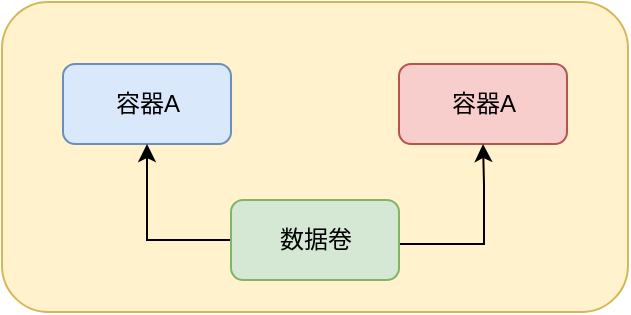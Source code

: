 <mxfile version="24.5.4" type="github">
  <diagram name="第 1 页" id="TTzbe6T8aSRQdL_Q_-m9">
    <mxGraphModel dx="722" dy="431" grid="0" gridSize="10" guides="1" tooltips="1" connect="1" arrows="1" fold="1" page="1" pageScale="1" pageWidth="827" pageHeight="1169" math="0" shadow="0">
      <root>
        <mxCell id="0" />
        <mxCell id="1" parent="0" />
        <mxCell id="wngmmeEEEMhLUw8l9AiX-1" value="" style="rounded=1;whiteSpace=wrap;html=1;fillColor=#fff2cc;strokeColor=#d6b656;" vertex="1" parent="1">
          <mxGeometry x="156" y="106" width="313" height="155" as="geometry" />
        </mxCell>
        <mxCell id="wngmmeEEEMhLUw8l9AiX-2" value="容器A" style="rounded=1;whiteSpace=wrap;html=1;fillColor=#dae8fc;strokeColor=#6c8ebf;" vertex="1" parent="1">
          <mxGeometry x="186.5" y="137" width="84" height="40" as="geometry" />
        </mxCell>
        <mxCell id="wngmmeEEEMhLUw8l9AiX-3" value="容器A" style="rounded=1;whiteSpace=wrap;html=1;fillColor=#f8cecc;strokeColor=#b85450;" vertex="1" parent="1">
          <mxGeometry x="354.5" y="137" width="84" height="40" as="geometry" />
        </mxCell>
        <mxCell id="wngmmeEEEMhLUw8l9AiX-6" style="edgeStyle=orthogonalEdgeStyle;rounded=0;orthogonalLoop=1;jettySize=auto;html=1;entryX=0.5;entryY=1;entryDx=0;entryDy=0;" edge="1" parent="1" source="wngmmeEEEMhLUw8l9AiX-4" target="wngmmeEEEMhLUw8l9AiX-3">
          <mxGeometry relative="1" as="geometry">
            <Array as="points">
              <mxPoint x="397" y="227" />
              <mxPoint x="397" y="197" />
            </Array>
          </mxGeometry>
        </mxCell>
        <mxCell id="wngmmeEEEMhLUw8l9AiX-7" style="edgeStyle=orthogonalEdgeStyle;rounded=0;orthogonalLoop=1;jettySize=auto;html=1;entryX=0.5;entryY=1;entryDx=0;entryDy=0;" edge="1" parent="1" source="wngmmeEEEMhLUw8l9AiX-4" target="wngmmeEEEMhLUw8l9AiX-2">
          <mxGeometry relative="1" as="geometry">
            <Array as="points">
              <mxPoint x="229" y="225" />
            </Array>
          </mxGeometry>
        </mxCell>
        <mxCell id="wngmmeEEEMhLUw8l9AiX-4" value="数据卷" style="rounded=1;whiteSpace=wrap;html=1;fillColor=#d5e8d4;strokeColor=#82b366;" vertex="1" parent="1">
          <mxGeometry x="270.5" y="205" width="84" height="40" as="geometry" />
        </mxCell>
      </root>
    </mxGraphModel>
  </diagram>
</mxfile>
